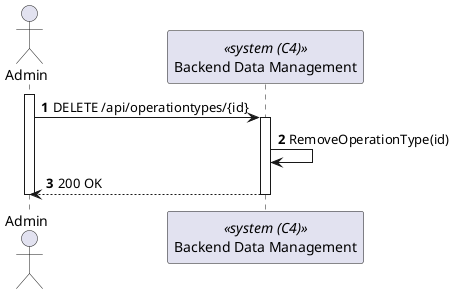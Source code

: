 @startuml process-view
autonumber

actor "Admin" as Admin
participant BackendDataManagement as "Backend Data Management" <<system (C4)>>

activate Admin

    Admin-> BackendDataManagement : DELETE /api/operationtypes/{id}
    activate BackendDataManagement

        BackendDataManagement -> BackendDataManagement : RemoveOperationType(id)

        Admin <-- BackendDataManagement : 200 OK
    deactivate BackendDataManagement

deactivate Admin

@enduml